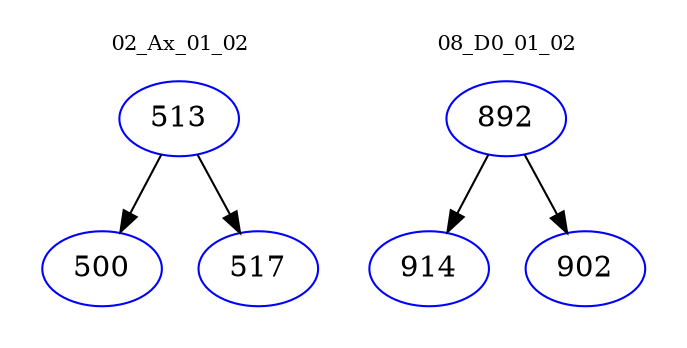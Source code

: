 digraph{
subgraph cluster_0 {
color = white
label = "02_Ax_01_02";
fontsize=10;
T0_513 [label="513", color="blue"]
T0_513 -> T0_500 [color="black"]
T0_500 [label="500", color="blue"]
T0_513 -> T0_517 [color="black"]
T0_517 [label="517", color="blue"]
}
subgraph cluster_1 {
color = white
label = "08_D0_01_02";
fontsize=10;
T1_892 [label="892", color="blue"]
T1_892 -> T1_914 [color="black"]
T1_914 [label="914", color="blue"]
T1_892 -> T1_902 [color="black"]
T1_902 [label="902", color="blue"]
}
}

